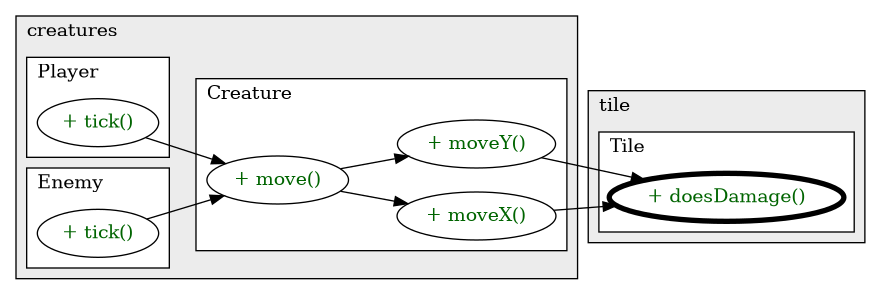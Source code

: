 @startuml

/' diagram meta data start
config=CallConfiguration;
{
  "rootMethod": "tilegame.tile.Tile#doesDamage()",
  "projectClassification": {
    "searchMode": "OpenProject", // OpenProject, AllProjects
    "includedProjects": "",
    "pathEndKeywords": "*.impl",
    "isClientPath": "",
    "isClientName": "",
    "isTestPath": "",
    "isTestName": "",
    "isMappingPath": "",
    "isMappingName": "",
    "isDataAccessPath": "",
    "isDataAccessName": "",
    "isDataStructurePath": "",
    "isDataStructureName": "",
    "isInterfaceStructuresPath": "",
    "isInterfaceStructuresName": "",
    "isEntryPointPath": "",
    "isEntryPointName": ""
  },
  "graphRestriction": {
    "classPackageExcludeFilter": "",
    "classPackageIncludeFilter": "",
    "classNameExcludeFilter": "",
    "classNameIncludeFilter": "",
    "methodNameExcludeFilter": "",
    "methodNameIncludeFilter": "",
    "removeByInheritance": "", // inheritance/annotation based filtering is done in a second step
    "removeByAnnotation": "",
    "removeByClassPackage": "", // cleanup the graph after inheritance/annotation based filtering is done
    "removeByClassName": "",
    "cutMappings": false,
    "cutEnum": true,
    "cutTests": true,
    "cutClient": true,
    "cutDataAccess": true,
    "cutInterfaceStructures": true,
    "cutDataStructures": true,
    "cutGetterAndSetter": true,
    "cutConstructors": true
  },
  "graphTraversal": {
    "forwardDepth": 3,
    "backwardDepth": 3,
    "classPackageExcludeFilter": "",
    "classPackageIncludeFilter": "",
    "classNameExcludeFilter": "",
    "classNameIncludeFilter": "",
    "methodNameExcludeFilter": "",
    "methodNameIncludeFilter": "",
    "hideMappings": false,
    "hideDataStructures": false,
    "hidePrivateMethods": true,
    "hideInterfaceCalls": true, // indirection: implementation -> interface (is hidden) -> implementation
    "onlyShowApplicationEntryPoints": false // root node is included
  },
  "details": {
    "aggregation": "GroupByClass", // ByClass, GroupByClass, None
    "showMethodParametersTypes": false,
    "showMethodParametersNames": false,
    "showMethodReturnType": false,
    "showPackageLevels": 2,
    "showCallOrder": false,
    "edgeMode": "MethodsOnly", // TypesOnly, MethodsOnly, TypesAndMethods, MethodsAndDirectTypeUsage
    "showDetailedClassStructure": false
  },
  "rootClass": "tilegame.tile.Tile"
}
diagram meta data end '/



digraph g {
    rankdir="LR"
    splines=polyline
    

'nodes 
subgraph cluster_3560110 { 
   	label=tile
	labeljust=l
	fillcolor="#ececec"
	style=filled
   
   subgraph cluster_1185215168 { 
   	label=Tile
	labeljust=l
	fillcolor=white
	style=filled
   
   Tile1515538372XXXdoesDamage0[
	label="+ doesDamage()"
	style=filled
	fillcolor=white
	tooltip="Tile

null"
	penwidth=4
	fontcolor=darkgreen
];
} 
} 

subgraph cluster_598862868 { 
   	label=creatures
	labeljust=l
	fillcolor="#ececec"
	style=filled
   
   subgraph cluster_1176912411 { 
   	label=Player
	labeljust=l
	fillcolor=white
	style=filled
   
   Player598862868XXXtick0[
	label="+ tick()"
	style=filled
	fillcolor=white
	tooltip="Player

null"
	fontcolor=darkgreen
];
} 

subgraph cluster_1377590521 { 
   	label=Creature
	labeljust=l
	fillcolor=white
	style=filled
   
   Creature598862868XXXmove0[
	label="+ move()"
	style=filled
	fillcolor=white
	tooltip="Creature

null"
	fontcolor=darkgreen
];

Creature598862868XXXmoveX0[
	label="+ moveX()"
	style=filled
	fillcolor=white
	tooltip="Creature

null"
	fontcolor=darkgreen
];

Creature598862868XXXmoveY0[
	label="+ moveY()"
	style=filled
	fillcolor=white
	tooltip="Creature

null"
	fontcolor=darkgreen
];
} 

subgraph cluster_1911793394 { 
   	label=Enemy
	labeljust=l
	fillcolor=white
	style=filled
   
   Enemy598862868XXXtick0[
	label="+ tick()"
	style=filled
	fillcolor=white
	tooltip="Enemy

null"
	fontcolor=darkgreen
];
} 
} 

'edges    
Creature598862868XXXmove0 -> Creature598862868XXXmoveX0;
Creature598862868XXXmove0 -> Creature598862868XXXmoveY0;
Creature598862868XXXmoveX0 -> Tile1515538372XXXdoesDamage0;
Creature598862868XXXmoveY0 -> Tile1515538372XXXdoesDamage0;
Enemy598862868XXXtick0 -> Creature598862868XXXmove0;
Player598862868XXXtick0 -> Creature598862868XXXmove0;
    
}
@enduml